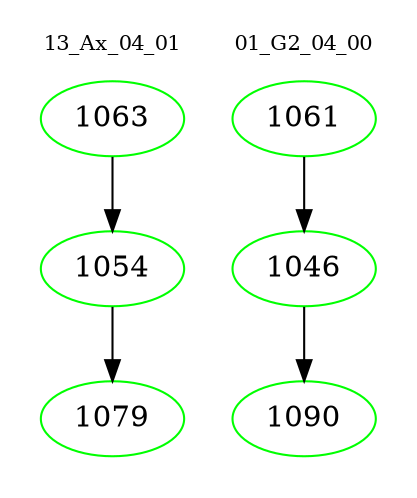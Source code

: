 digraph{
subgraph cluster_0 {
color = white
label = "13_Ax_04_01";
fontsize=10;
T0_1063 [label="1063", color="green"]
T0_1063 -> T0_1054 [color="black"]
T0_1054 [label="1054", color="green"]
T0_1054 -> T0_1079 [color="black"]
T0_1079 [label="1079", color="green"]
}
subgraph cluster_1 {
color = white
label = "01_G2_04_00";
fontsize=10;
T1_1061 [label="1061", color="green"]
T1_1061 -> T1_1046 [color="black"]
T1_1046 [label="1046", color="green"]
T1_1046 -> T1_1090 [color="black"]
T1_1090 [label="1090", color="green"]
}
}
